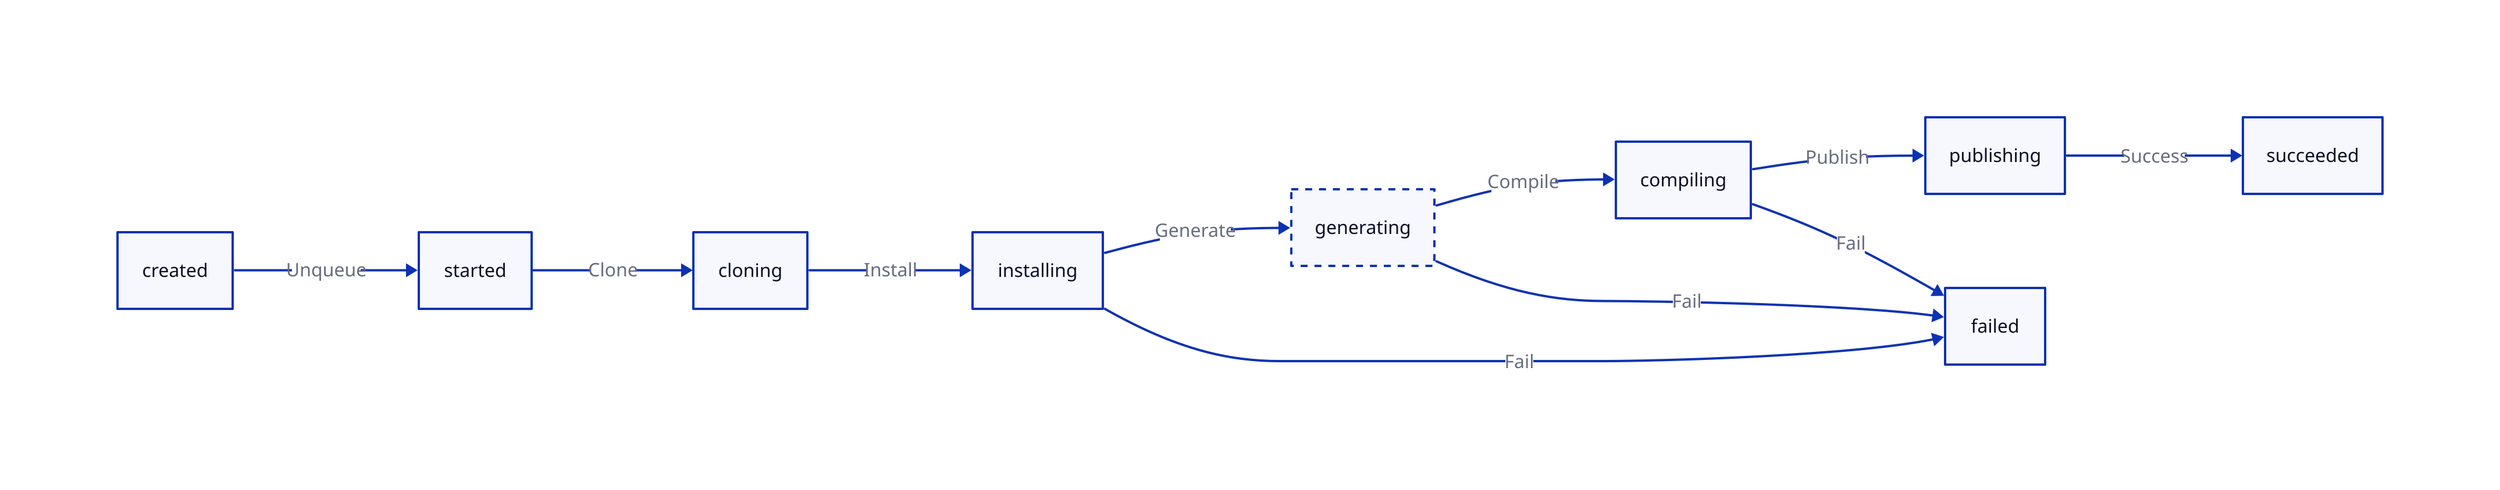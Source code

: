 direction: right

created -> started: Unqueue 

generating: {
  style {
  stroke-dash: 3
  }
}

started -> cloning: Clone
cloning -> installing: Install
installing -> generating: Generate
generating -> compiling: Compile
compiling -> publishing: Publish
publishing -> succeeded: Success

installing -> failed: Fail
generating -> failed: Fail
compiling -> failed: Fail
